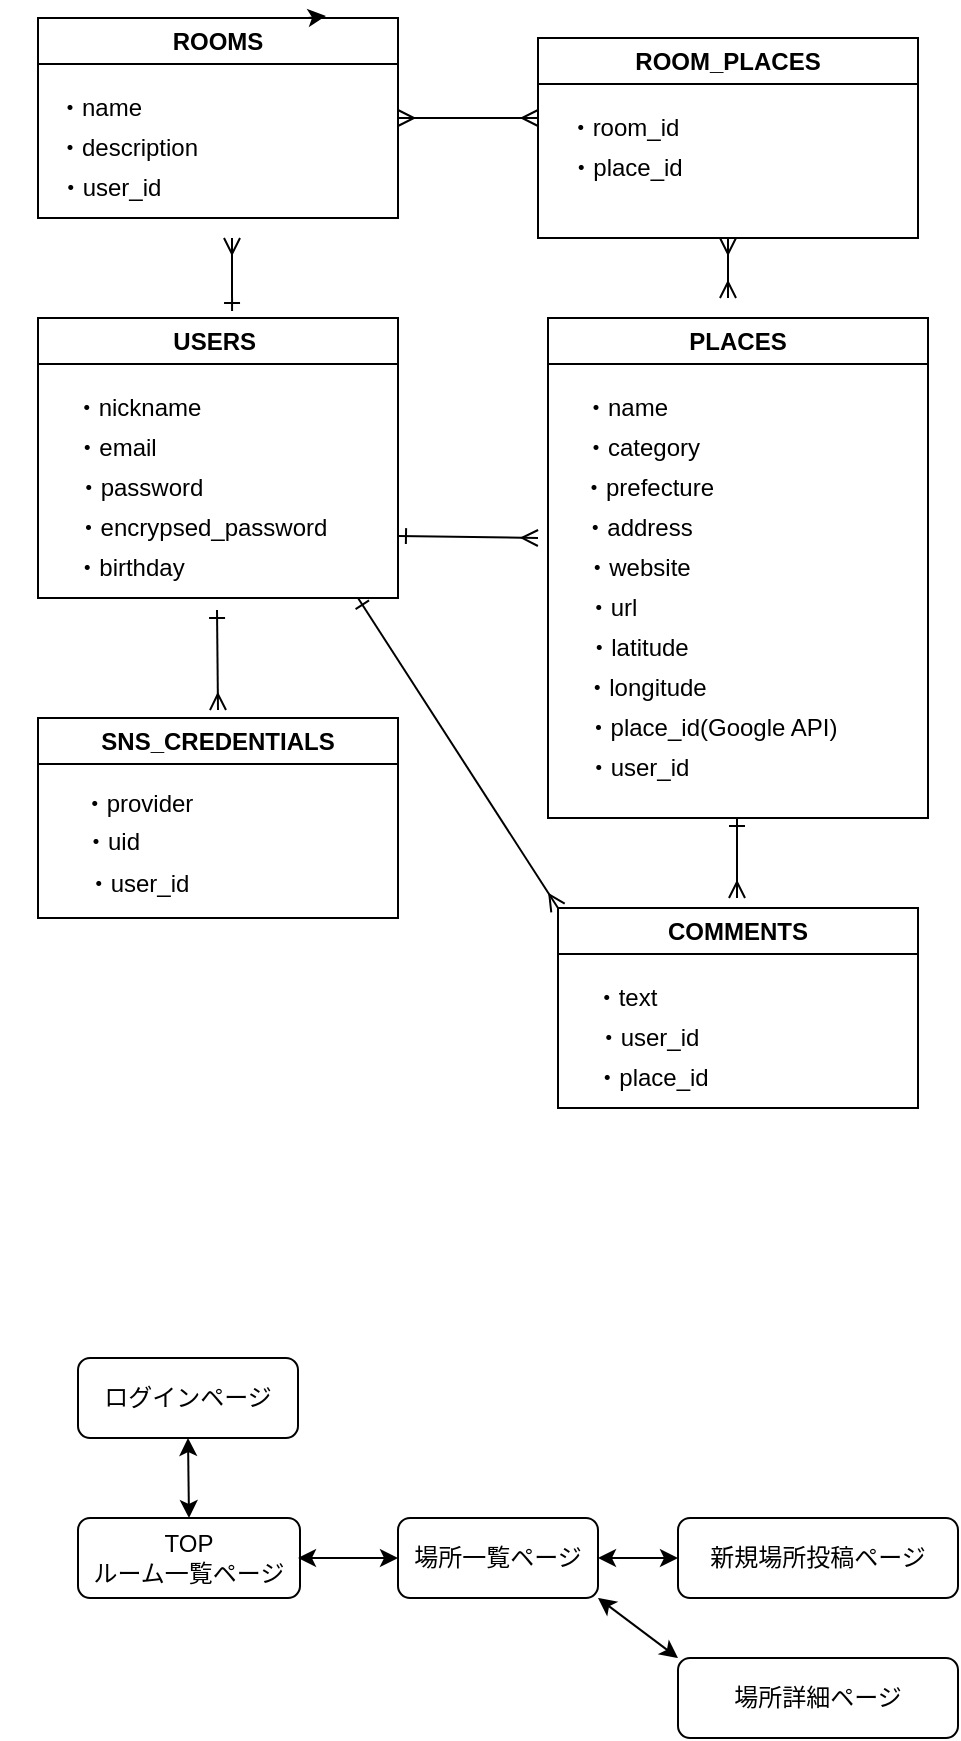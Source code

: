 <mxfile>
    <diagram id="gGsWANnS_95ct2UVCWiY" name="ページ1">
        <mxGraphModel dx="916" dy="787" grid="1" gridSize="10" guides="1" tooltips="1" connect="1" arrows="1" fold="1" page="1" pageScale="1" pageWidth="827" pageHeight="1169" math="0" shadow="0">
            <root>
                <mxCell id="0"/>
                <mxCell id="1" parent="0"/>
                <mxCell id="2" value="USERS&amp;nbsp;" style="swimlane;whiteSpace=wrap;html=1;" parent="1" vertex="1">
                    <mxGeometry x="170" y="320" width="180" height="140" as="geometry"/>
                </mxCell>
                <mxCell id="3" value="・nickname" style="text;html=1;strokeColor=none;fillColor=none;align=center;verticalAlign=middle;whiteSpace=wrap;rounded=0;" parent="2" vertex="1">
                    <mxGeometry y="30" width="100" height="30" as="geometry"/>
                </mxCell>
                <mxCell id="4" value="・email" style="text;html=1;strokeColor=none;fillColor=none;align=center;verticalAlign=middle;whiteSpace=wrap;rounded=0;" parent="2" vertex="1">
                    <mxGeometry x="-11" y="50" width="100" height="30" as="geometry"/>
                </mxCell>
                <mxCell id="5" value="・password" style="text;html=1;strokeColor=none;fillColor=none;align=center;verticalAlign=middle;whiteSpace=wrap;rounded=0;" parent="2" vertex="1">
                    <mxGeometry x="1" y="70" width="100" height="30" as="geometry"/>
                </mxCell>
                <mxCell id="6" value="・encrypsed_password" style="text;html=1;strokeColor=none;fillColor=none;align=center;verticalAlign=middle;whiteSpace=wrap;rounded=0;" parent="2" vertex="1">
                    <mxGeometry x="7" y="90" width="150" height="30" as="geometry"/>
                </mxCell>
                <mxCell id="7" value="・birthday" style="text;html=1;strokeColor=none;fillColor=none;align=center;verticalAlign=middle;whiteSpace=wrap;rounded=0;" parent="2" vertex="1">
                    <mxGeometry x="-4" y="110" width="100" height="30" as="geometry"/>
                </mxCell>
                <mxCell id="8" value="PLACES" style="swimlane;whiteSpace=wrap;html=1;" parent="1" vertex="1">
                    <mxGeometry x="425" y="320" width="190" height="250" as="geometry"/>
                </mxCell>
                <mxCell id="9" value="・name" style="text;html=1;strokeColor=none;fillColor=none;align=center;verticalAlign=middle;whiteSpace=wrap;rounded=0;" parent="8" vertex="1">
                    <mxGeometry x="-11" y="30" width="100" height="30" as="geometry"/>
                </mxCell>
                <mxCell id="10" value="・category" style="text;html=1;strokeColor=none;fillColor=none;align=center;verticalAlign=middle;whiteSpace=wrap;rounded=0;" parent="8" vertex="1">
                    <mxGeometry x="-3" y="50" width="100" height="30" as="geometry"/>
                </mxCell>
                <mxCell id="11" value="・address" style="text;html=1;strokeColor=none;fillColor=none;align=center;verticalAlign=middle;whiteSpace=wrap;rounded=0;" parent="8" vertex="1">
                    <mxGeometry x="-5" y="90" width="100" height="30" as="geometry"/>
                </mxCell>
                <mxCell id="12" value="・url" style="text;html=1;strokeColor=none;fillColor=none;align=center;verticalAlign=middle;whiteSpace=wrap;rounded=0;" parent="8" vertex="1">
                    <mxGeometry x="-43" y="130" width="150" height="30" as="geometry"/>
                </mxCell>
                <mxCell id="13" value="・website" style="text;html=1;strokeColor=none;fillColor=none;align=center;verticalAlign=middle;whiteSpace=wrap;rounded=0;" parent="8" vertex="1">
                    <mxGeometry x="-5" y="110" width="100" height="30" as="geometry"/>
                </mxCell>
                <mxCell id="15" value="・latitude" style="text;html=1;strokeColor=none;fillColor=none;align=center;verticalAlign=middle;whiteSpace=wrap;rounded=0;" parent="8" vertex="1">
                    <mxGeometry x="-30" y="150" width="150" height="30" as="geometry"/>
                </mxCell>
                <mxCell id="14" value="・longitude" style="text;html=1;strokeColor=none;fillColor=none;align=center;verticalAlign=middle;whiteSpace=wrap;rounded=0;" parent="8" vertex="1">
                    <mxGeometry x="-26" y="170" width="150" height="30" as="geometry"/>
                </mxCell>
                <mxCell id="25" value="・place_id(Google API)" style="text;html=1;strokeColor=none;fillColor=none;align=center;verticalAlign=middle;whiteSpace=wrap;rounded=0;" parent="8" vertex="1">
                    <mxGeometry x="7" y="190" width="150" height="30" as="geometry"/>
                </mxCell>
                <mxCell id="26" value="・user_id" style="text;html=1;strokeColor=none;fillColor=none;align=center;verticalAlign=middle;whiteSpace=wrap;rounded=0;" parent="8" vertex="1">
                    <mxGeometry x="-30" y="210" width="150" height="30" as="geometry"/>
                </mxCell>
                <mxCell id="27" value="・prefecture" style="text;html=1;strokeColor=none;fillColor=none;align=center;verticalAlign=middle;whiteSpace=wrap;rounded=0;" parent="8" vertex="1">
                    <mxGeometry y="70" width="100" height="30" as="geometry"/>
                </mxCell>
                <mxCell id="16" value="COMMENTS" style="swimlane;whiteSpace=wrap;html=1;" parent="1" vertex="1">
                    <mxGeometry x="430" y="615" width="180" height="100" as="geometry"/>
                </mxCell>
                <mxCell id="17" value="・text" style="text;html=1;strokeColor=none;fillColor=none;align=center;verticalAlign=middle;whiteSpace=wrap;rounded=0;" parent="16" vertex="1">
                    <mxGeometry x="-16" y="30" width="100" height="30" as="geometry"/>
                </mxCell>
                <mxCell id="18" value="・user_id" style="text;html=1;strokeColor=none;fillColor=none;align=center;verticalAlign=middle;whiteSpace=wrap;rounded=0;" parent="16" vertex="1">
                    <mxGeometry x="-5" y="50" width="100" height="30" as="geometry"/>
                </mxCell>
                <mxCell id="19" value="・place_id" style="text;html=1;strokeColor=none;fillColor=none;align=center;verticalAlign=middle;whiteSpace=wrap;rounded=0;" parent="16" vertex="1">
                    <mxGeometry x="-3" y="70" width="100" height="30" as="geometry"/>
                </mxCell>
                <mxCell id="22" value="" style="endArrow=ERmany;html=1;entryX=0;entryY=0;entryDx=0;entryDy=0;endFill=0;startArrow=ERone;startFill=0;" parent="1" target="13" edge="1">
                    <mxGeometry width="50" height="50" relative="1" as="geometry">
                        <mxPoint x="350" y="429" as="sourcePoint"/>
                        <mxPoint x="470" y="440" as="targetPoint"/>
                    </mxGeometry>
                </mxCell>
                <mxCell id="23" value="" style="endArrow=ERmany;html=1;endFill=0;startArrow=ERone;startFill=0;" parent="1" edge="1">
                    <mxGeometry width="50" height="50" relative="1" as="geometry">
                        <mxPoint x="519.5" y="570" as="sourcePoint"/>
                        <mxPoint x="519.5" y="610" as="targetPoint"/>
                    </mxGeometry>
                </mxCell>
                <mxCell id="24" value="" style="endArrow=ERmany;html=1;endFill=0;startArrow=ERone;startFill=0;entryX=0;entryY=0;entryDx=0;entryDy=0;" parent="1" target="16" edge="1">
                    <mxGeometry width="50" height="50" relative="1" as="geometry">
                        <mxPoint x="330" y="460" as="sourcePoint"/>
                        <mxPoint x="410" y="590" as="targetPoint"/>
                    </mxGeometry>
                </mxCell>
                <mxCell id="28" value="SNS_CREDENTIALS" style="swimlane;whiteSpace=wrap;html=1;" parent="1" vertex="1">
                    <mxGeometry x="170" y="520" width="180" height="100" as="geometry"/>
                </mxCell>
                <mxCell id="29" value="・provider" style="text;html=1;strokeColor=none;fillColor=none;align=center;verticalAlign=middle;whiteSpace=wrap;rounded=0;" parent="28" vertex="1">
                    <mxGeometry y="28" width="100" height="30" as="geometry"/>
                </mxCell>
                <mxCell id="30" value="・uid" style="text;html=1;strokeColor=none;fillColor=none;align=center;verticalAlign=middle;whiteSpace=wrap;rounded=0;" parent="28" vertex="1">
                    <mxGeometry x="-13" y="47" width="100" height="30" as="geometry"/>
                </mxCell>
                <mxCell id="31" value="・user_id" style="text;html=1;strokeColor=none;fillColor=none;align=center;verticalAlign=middle;whiteSpace=wrap;rounded=0;" parent="28" vertex="1">
                    <mxGeometry y="68" width="100" height="30" as="geometry"/>
                </mxCell>
                <mxCell id="32" value="" style="endArrow=ERmany;html=1;endFill=0;startArrow=ERone;startFill=0;" parent="1" edge="1">
                    <mxGeometry width="50" height="50" relative="1" as="geometry">
                        <mxPoint x="259.5" y="466" as="sourcePoint"/>
                        <mxPoint x="260" y="516" as="targetPoint"/>
                    </mxGeometry>
                </mxCell>
                <mxCell id="33" value="ROOMS" style="swimlane;whiteSpace=wrap;html=1;" parent="1" vertex="1">
                    <mxGeometry x="170" y="170" width="180" height="100" as="geometry"/>
                </mxCell>
                <mxCell id="34" value="・name" style="text;html=1;strokeColor=none;fillColor=none;align=center;verticalAlign=middle;whiteSpace=wrap;rounded=0;" parent="33" vertex="1">
                    <mxGeometry x="-19" y="30" width="100" height="30" as="geometry"/>
                </mxCell>
                <mxCell id="35" value="・description" style="text;html=1;strokeColor=none;fillColor=none;align=center;verticalAlign=middle;whiteSpace=wrap;rounded=0;" parent="33" vertex="1">
                    <mxGeometry x="-5" y="50" width="100" height="30" as="geometry"/>
                </mxCell>
                <mxCell id="36" value="・user_id" style="text;html=1;strokeColor=none;fillColor=none;align=center;verticalAlign=middle;whiteSpace=wrap;rounded=0;" parent="33" vertex="1">
                    <mxGeometry x="-14" y="70" width="100" height="30" as="geometry"/>
                </mxCell>
                <mxCell id="39" value="ROOM_PLACES" style="swimlane;whiteSpace=wrap;html=1;" parent="1" vertex="1">
                    <mxGeometry x="420" y="180" width="190" height="100" as="geometry"/>
                </mxCell>
                <mxCell id="40" value="・room_id" style="text;html=1;strokeColor=none;fillColor=none;align=center;verticalAlign=middle;whiteSpace=wrap;rounded=0;" parent="39" vertex="1">
                    <mxGeometry x="-7" y="30" width="100" height="30" as="geometry"/>
                </mxCell>
                <mxCell id="41" value="・place_id" style="text;html=1;strokeColor=none;fillColor=none;align=center;verticalAlign=middle;whiteSpace=wrap;rounded=0;" parent="39" vertex="1">
                    <mxGeometry x="-6" y="50" width="100" height="30" as="geometry"/>
                </mxCell>
                <mxCell id="43" value="" style="endArrow=ERmany;html=1;endFill=0;startArrow=ERone;startFill=0;exitX=0.539;exitY=-0.025;exitDx=0;exitDy=0;exitPerimeter=0;" parent="1" source="2" edge="1">
                    <mxGeometry width="50" height="50" relative="1" as="geometry">
                        <mxPoint x="360" y="439" as="sourcePoint"/>
                        <mxPoint x="267" y="280" as="targetPoint"/>
                    </mxGeometry>
                </mxCell>
                <mxCell id="45" value="" style="endArrow=ERmany;html=1;endFill=0;startArrow=ERmany;startFill=0;exitX=1;exitY=0.5;exitDx=0;exitDy=0;" parent="1" edge="1" source="33">
                    <mxGeometry width="50" height="50" relative="1" as="geometry">
                        <mxPoint x="344" y="219.5" as="sourcePoint"/>
                        <mxPoint x="420" y="220" as="targetPoint"/>
                    </mxGeometry>
                </mxCell>
                <mxCell id="46" value="" style="endArrow=ERmany;html=1;endFill=0;startArrow=ERmany;startFill=0;entryX=0.5;entryY=1;entryDx=0;entryDy=0;" parent="1" target="39" edge="1">
                    <mxGeometry width="50" height="50" relative="1" as="geometry">
                        <mxPoint x="515" y="310" as="sourcePoint"/>
                        <mxPoint x="432" y="230" as="targetPoint"/>
                    </mxGeometry>
                </mxCell>
                <mxCell id="49" style="edgeStyle=none;html=1;exitX=0.75;exitY=0;exitDx=0;exitDy=0;entryX=0.8;entryY=-0.01;entryDx=0;entryDy=0;entryPerimeter=0;" edge="1" parent="1" source="33" target="33">
                    <mxGeometry relative="1" as="geometry"/>
                </mxCell>
                <mxCell id="51" value="TOP&lt;br&gt;ルーム一覧ページ" style="rounded=1;whiteSpace=wrap;html=1;" vertex="1" parent="1">
                    <mxGeometry x="190" y="920" width="111" height="40" as="geometry"/>
                </mxCell>
                <mxCell id="52" value="場所一覧ページ" style="rounded=1;whiteSpace=wrap;html=1;" vertex="1" parent="1">
                    <mxGeometry x="350" y="920" width="100" height="40" as="geometry"/>
                </mxCell>
                <mxCell id="53" value="ログインページ" style="rounded=1;whiteSpace=wrap;html=1;" vertex="1" parent="1">
                    <mxGeometry x="190" y="840" width="110" height="40" as="geometry"/>
                </mxCell>
                <mxCell id="54" value="場所詳細ページ" style="rounded=1;whiteSpace=wrap;html=1;" vertex="1" parent="1">
                    <mxGeometry x="490" y="990" width="140" height="40" as="geometry"/>
                </mxCell>
                <mxCell id="56" value="新規場所投稿ページ" style="rounded=1;whiteSpace=wrap;html=1;" vertex="1" parent="1">
                    <mxGeometry x="490" y="920" width="140" height="40" as="geometry"/>
                </mxCell>
                <mxCell id="57" value="" style="endArrow=classic;startArrow=classic;html=1;exitX=0.5;exitY=0;exitDx=0;exitDy=0;entryX=0.5;entryY=1;entryDx=0;entryDy=0;" edge="1" parent="1" source="51" target="53">
                    <mxGeometry width="50" height="50" relative="1" as="geometry">
                        <mxPoint x="420" y="910" as="sourcePoint"/>
                        <mxPoint x="470" y="860" as="targetPoint"/>
                    </mxGeometry>
                </mxCell>
                <mxCell id="58" value="" style="endArrow=classic;startArrow=classic;html=1;entryX=0;entryY=0.5;entryDx=0;entryDy=0;" edge="1" parent="1" target="52">
                    <mxGeometry width="50" height="50" relative="1" as="geometry">
                        <mxPoint x="300" y="940" as="sourcePoint"/>
                        <mxPoint x="255" y="890" as="targetPoint"/>
                    </mxGeometry>
                </mxCell>
                <mxCell id="59" value="" style="endArrow=classic;startArrow=classic;html=1;entryX=0;entryY=0.5;entryDx=0;entryDy=0;exitX=1;exitY=0.5;exitDx=0;exitDy=0;" edge="1" parent="1" source="52" target="56">
                    <mxGeometry width="50" height="50" relative="1" as="geometry">
                        <mxPoint x="310" y="950" as="sourcePoint"/>
                        <mxPoint x="360" y="950" as="targetPoint"/>
                    </mxGeometry>
                </mxCell>
                <mxCell id="60" value="" style="endArrow=classic;startArrow=classic;html=1;entryX=0;entryY=0;entryDx=0;entryDy=0;exitX=1;exitY=1;exitDx=0;exitDy=0;" edge="1" parent="1" source="52" target="54">
                    <mxGeometry width="50" height="50" relative="1" as="geometry">
                        <mxPoint x="460" y="950" as="sourcePoint"/>
                        <mxPoint x="500" y="950" as="targetPoint"/>
                    </mxGeometry>
                </mxCell>
            </root>
        </mxGraphModel>
    </diagram>
</mxfile>